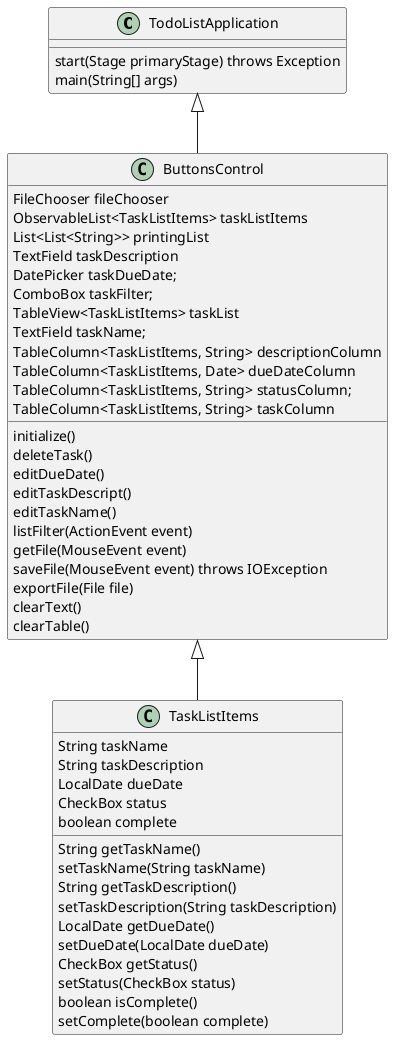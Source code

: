 @startuml
'https://plantuml.com/class-diagram


class TodoListApplication {
start(Stage primaryStage) throws Exception
main(String[] args)
}

TodoListApplication <|-- ButtonsControl

class ButtonsControl {
FileChooser fileChooser
ObservableList<TaskListItems> taskListItems
List<List<String>> printingList
TextField taskDescription
DatePicker taskDueDate;
ComboBox taskFilter;
TableView<TaskListItems> taskList
TextField taskName;
TableColumn<TaskListItems, String> descriptionColumn
TableColumn<TaskListItems, Date> dueDateColumn
TableColumn<TaskListItems, String> statusColumn;
TableColumn<TaskListItems, String> taskColumn
initialize()
deleteTask()
editDueDate()
editTaskDescript()
editTaskName()
listFilter(ActionEvent event)
getFile(MouseEvent event)
saveFile(MouseEvent event) throws IOException
exportFile(File file)
clearText()
clearTable()
}

ButtonsControl <|-- TaskListItems

class TaskListItems{
String taskName
String taskDescription
LocalDate dueDate
CheckBox status
boolean complete
String getTaskName()
setTaskName(String taskName)
String getTaskDescription()
setTaskDescription(String taskDescription)
LocalDate getDueDate()
setDueDate(LocalDate dueDate)
CheckBox getStatus()
setStatus(CheckBox status)
boolean isComplete()
setComplete(boolean complete)
}

@enduml